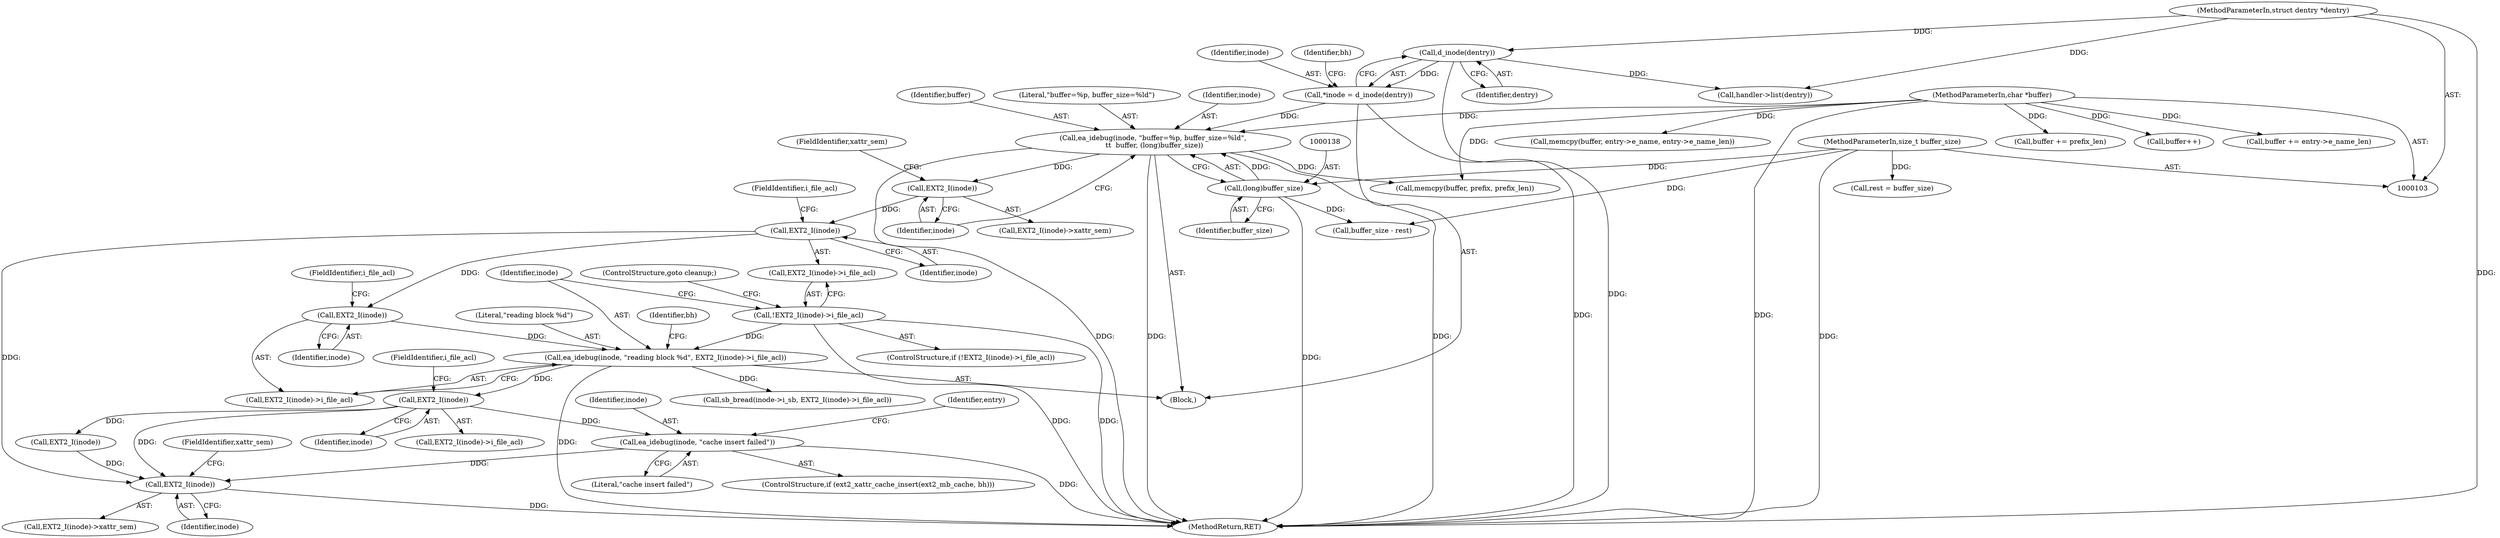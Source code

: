 digraph "0_linux_be0726d33cb8f411945884664924bed3cb8c70ee_8@pointer" {
"1000267" [label="(Call,ea_idebug(inode, \"cache insert failed\"))"];
"1000170" [label="(Call,EXT2_I(inode))"];
"1000156" [label="(Call,ea_idebug(inode, \"reading block %d\", EXT2_I(inode)->i_file_acl))"];
"1000160" [label="(Call,EXT2_I(inode))"];
"1000152" [label="(Call,EXT2_I(inode))"];
"1000143" [label="(Call,EXT2_I(inode))"];
"1000133" [label="(Call,ea_idebug(inode, \"buffer=%p, buffer_size=%ld\",\n \t\t  buffer, (long)buffer_size))"];
"1000109" [label="(Call,*inode = d_inode(dentry))"];
"1000111" [label="(Call,d_inode(dentry))"];
"1000104" [label="(MethodParameterIn,struct dentry *dentry)"];
"1000105" [label="(MethodParameterIn,char *buffer)"];
"1000137" [label="(Call,(long)buffer_size)"];
"1000106" [label="(MethodParameterIn,size_t buffer_size)"];
"1000150" [label="(Call,!EXT2_I(inode)->i_file_acl)"];
"1000371" [label="(Call,EXT2_I(inode))"];
"1000336" [label="(Call,buffer += prefix_len)"];
"1000157" [label="(Identifier,inode)"];
"1000154" [label="(FieldIdentifier,i_file_acl)"];
"1000354" [label="(Call,buffer++)"];
"1000362" [label="(Call,buffer_size - rest)"];
"1000272" [label="(Identifier,entry)"];
"1000162" [label="(FieldIdentifier,i_file_acl)"];
"1000373" [label="(FieldIdentifier,xattr_sem)"];
"1000142" [label="(Call,EXT2_I(inode)->xattr_sem)"];
"1000268" [label="(Identifier,inode)"];
"1000105" [label="(MethodParameterIn,char *buffer)"];
"1000153" [label="(Identifier,inode)"];
"1000110" [label="(Identifier,inode)"];
"1000156" [label="(Call,ea_idebug(inode, \"reading block %d\", EXT2_I(inode)->i_file_acl))"];
"1000115" [label="(Identifier,bh)"];
"1000155" [label="(ControlStructure,goto cleanup;)"];
"1000136" [label="(Identifier,buffer)"];
"1000170" [label="(Call,EXT2_I(inode))"];
"1000267" [label="(Call,ea_idebug(inode, \"cache insert failed\"))"];
"1000161" [label="(Identifier,inode)"];
"1000135" [label="(Literal,\"buffer=%p, buffer_size=%ld\")"];
"1000332" [label="(Call,memcpy(buffer, prefix, prefix_len))"];
"1000150" [label="(Call,!EXT2_I(inode)->i_file_acl)"];
"1000151" [label="(Call,EXT2_I(inode)->i_file_acl)"];
"1000164" [label="(Identifier,bh)"];
"1000370" [label="(Call,EXT2_I(inode)->xattr_sem)"];
"1000160" [label="(Call,EXT2_I(inode))"];
"1000169" [label="(Call,EXT2_I(inode)->i_file_acl)"];
"1000111" [label="(Call,d_inode(dentry))"];
"1000347" [label="(Call,buffer += entry->e_name_len)"];
"1000106" [label="(MethodParameterIn,size_t buffer_size)"];
"1000165" [label="(Call,sb_bread(inode->i_sb, EXT2_I(inode)->i_file_acl))"];
"1000112" [label="(Identifier,dentry)"];
"1000133" [label="(Call,ea_idebug(inode, \"buffer=%p, buffer_size=%ld\",\n \t\t  buffer, (long)buffer_size))"];
"1000107" [label="(Block,)"];
"1000134" [label="(Identifier,inode)"];
"1000145" [label="(FieldIdentifier,xattr_sem)"];
"1000298" [label="(Call,handler->list(dentry))"];
"1000376" [label="(MethodReturn,RET)"];
"1000371" [label="(Call,EXT2_I(inode))"];
"1000104" [label="(MethodParameterIn,struct dentry *dentry)"];
"1000339" [label="(Call,memcpy(buffer, entry->e_name, entry->e_name_len))"];
"1000149" [label="(ControlStructure,if (!EXT2_I(inode)->i_file_acl))"];
"1000152" [label="(Call,EXT2_I(inode))"];
"1000263" [label="(ControlStructure,if (ext2_xattr_cache_insert(ext2_mb_cache, bh)))"];
"1000158" [label="(Literal,\"reading block %d\")"];
"1000231" [label="(Call,EXT2_I(inode))"];
"1000139" [label="(Identifier,buffer_size)"];
"1000120" [label="(Call,rest = buffer_size)"];
"1000137" [label="(Call,(long)buffer_size)"];
"1000269" [label="(Literal,\"cache insert failed\")"];
"1000171" [label="(Identifier,inode)"];
"1000159" [label="(Call,EXT2_I(inode)->i_file_acl)"];
"1000143" [label="(Call,EXT2_I(inode))"];
"1000109" [label="(Call,*inode = d_inode(dentry))"];
"1000172" [label="(FieldIdentifier,i_file_acl)"];
"1000372" [label="(Identifier,inode)"];
"1000144" [label="(Identifier,inode)"];
"1000267" -> "1000263"  [label="AST: "];
"1000267" -> "1000269"  [label="CFG: "];
"1000268" -> "1000267"  [label="AST: "];
"1000269" -> "1000267"  [label="AST: "];
"1000272" -> "1000267"  [label="CFG: "];
"1000267" -> "1000376"  [label="DDG: "];
"1000170" -> "1000267"  [label="DDG: "];
"1000267" -> "1000371"  [label="DDG: "];
"1000170" -> "1000169"  [label="AST: "];
"1000170" -> "1000171"  [label="CFG: "];
"1000171" -> "1000170"  [label="AST: "];
"1000172" -> "1000170"  [label="CFG: "];
"1000156" -> "1000170"  [label="DDG: "];
"1000170" -> "1000231"  [label="DDG: "];
"1000170" -> "1000371"  [label="DDG: "];
"1000156" -> "1000107"  [label="AST: "];
"1000156" -> "1000159"  [label="CFG: "];
"1000157" -> "1000156"  [label="AST: "];
"1000158" -> "1000156"  [label="AST: "];
"1000159" -> "1000156"  [label="AST: "];
"1000164" -> "1000156"  [label="CFG: "];
"1000156" -> "1000376"  [label="DDG: "];
"1000160" -> "1000156"  [label="DDG: "];
"1000150" -> "1000156"  [label="DDG: "];
"1000156" -> "1000165"  [label="DDG: "];
"1000160" -> "1000159"  [label="AST: "];
"1000160" -> "1000161"  [label="CFG: "];
"1000161" -> "1000160"  [label="AST: "];
"1000162" -> "1000160"  [label="CFG: "];
"1000152" -> "1000160"  [label="DDG: "];
"1000152" -> "1000151"  [label="AST: "];
"1000152" -> "1000153"  [label="CFG: "];
"1000153" -> "1000152"  [label="AST: "];
"1000154" -> "1000152"  [label="CFG: "];
"1000143" -> "1000152"  [label="DDG: "];
"1000152" -> "1000371"  [label="DDG: "];
"1000143" -> "1000142"  [label="AST: "];
"1000143" -> "1000144"  [label="CFG: "];
"1000144" -> "1000143"  [label="AST: "];
"1000145" -> "1000143"  [label="CFG: "];
"1000133" -> "1000143"  [label="DDG: "];
"1000133" -> "1000107"  [label="AST: "];
"1000133" -> "1000137"  [label="CFG: "];
"1000134" -> "1000133"  [label="AST: "];
"1000135" -> "1000133"  [label="AST: "];
"1000136" -> "1000133"  [label="AST: "];
"1000137" -> "1000133"  [label="AST: "];
"1000144" -> "1000133"  [label="CFG: "];
"1000133" -> "1000376"  [label="DDG: "];
"1000133" -> "1000376"  [label="DDG: "];
"1000133" -> "1000376"  [label="DDG: "];
"1000109" -> "1000133"  [label="DDG: "];
"1000105" -> "1000133"  [label="DDG: "];
"1000137" -> "1000133"  [label="DDG: "];
"1000133" -> "1000332"  [label="DDG: "];
"1000109" -> "1000107"  [label="AST: "];
"1000109" -> "1000111"  [label="CFG: "];
"1000110" -> "1000109"  [label="AST: "];
"1000111" -> "1000109"  [label="AST: "];
"1000115" -> "1000109"  [label="CFG: "];
"1000109" -> "1000376"  [label="DDG: "];
"1000111" -> "1000109"  [label="DDG: "];
"1000111" -> "1000112"  [label="CFG: "];
"1000112" -> "1000111"  [label="AST: "];
"1000111" -> "1000376"  [label="DDG: "];
"1000104" -> "1000111"  [label="DDG: "];
"1000111" -> "1000298"  [label="DDG: "];
"1000104" -> "1000103"  [label="AST: "];
"1000104" -> "1000376"  [label="DDG: "];
"1000104" -> "1000298"  [label="DDG: "];
"1000105" -> "1000103"  [label="AST: "];
"1000105" -> "1000376"  [label="DDG: "];
"1000105" -> "1000332"  [label="DDG: "];
"1000105" -> "1000336"  [label="DDG: "];
"1000105" -> "1000339"  [label="DDG: "];
"1000105" -> "1000347"  [label="DDG: "];
"1000105" -> "1000354"  [label="DDG: "];
"1000137" -> "1000139"  [label="CFG: "];
"1000138" -> "1000137"  [label="AST: "];
"1000139" -> "1000137"  [label="AST: "];
"1000137" -> "1000376"  [label="DDG: "];
"1000106" -> "1000137"  [label="DDG: "];
"1000137" -> "1000362"  [label="DDG: "];
"1000106" -> "1000103"  [label="AST: "];
"1000106" -> "1000376"  [label="DDG: "];
"1000106" -> "1000120"  [label="DDG: "];
"1000106" -> "1000362"  [label="DDG: "];
"1000150" -> "1000149"  [label="AST: "];
"1000150" -> "1000151"  [label="CFG: "];
"1000151" -> "1000150"  [label="AST: "];
"1000155" -> "1000150"  [label="CFG: "];
"1000157" -> "1000150"  [label="CFG: "];
"1000150" -> "1000376"  [label="DDG: "];
"1000150" -> "1000376"  [label="DDG: "];
"1000371" -> "1000370"  [label="AST: "];
"1000371" -> "1000372"  [label="CFG: "];
"1000372" -> "1000371"  [label="AST: "];
"1000373" -> "1000371"  [label="CFG: "];
"1000371" -> "1000376"  [label="DDG: "];
"1000231" -> "1000371"  [label="DDG: "];
}
